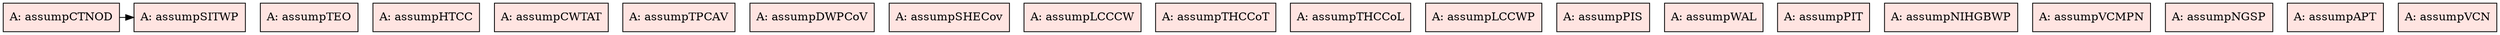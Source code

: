 digraph avsa {
	assumpCTNOD -> assumpSITWP;


	assumpTEO	[shape=box, color=black, style=filled, fillcolor=mistyrose, label="A: assumpTEO"];
	assumpHTCC	[shape=box, color=black, style=filled, fillcolor=mistyrose, label="A: assumpHTCC"];
	assumpCWTAT	[shape=box, color=black, style=filled, fillcolor=mistyrose, label="A: assumpCWTAT"];
	assumpTPCAV	[shape=box, color=black, style=filled, fillcolor=mistyrose, label="A: assumpTPCAV"];
	assumpDWPCoV	[shape=box, color=black, style=filled, fillcolor=mistyrose, label="A: assumpDWPCoV"];
	assumpSHECov	[shape=box, color=black, style=filled, fillcolor=mistyrose, label="A: assumpSHECov"];
	assumpLCCCW	[shape=box, color=black, style=filled, fillcolor=mistyrose, label="A: assumpLCCCW"];
	assumpTHCCoT	[shape=box, color=black, style=filled, fillcolor=mistyrose, label="A: assumpTHCCoT"];
	assumpTHCCoL	[shape=box, color=black, style=filled, fillcolor=mistyrose, label="A: assumpTHCCoL"];
	assumpLCCWP	[shape=box, color=black, style=filled, fillcolor=mistyrose, label="A: assumpLCCWP"];
	assumpCTNOD	[shape=box, color=black, style=filled, fillcolor=mistyrose, label="A: assumpCTNOD"];
	assumpSITWP	[shape=box, color=black, style=filled, fillcolor=mistyrose, label="A: assumpSITWP"];
	assumpPIS	[shape=box, color=black, style=filled, fillcolor=mistyrose, label="A: assumpPIS"];
	assumpWAL	[shape=box, color=black, style=filled, fillcolor=mistyrose, label="A: assumpWAL"];
	assumpPIT	[shape=box, color=black, style=filled, fillcolor=mistyrose, label="A: assumpPIT"];
	assumpNIHGBWP	[shape=box, color=black, style=filled, fillcolor=mistyrose, label="A: assumpNIHGBWP"];
	assumpVCMPN	[shape=box, color=black, style=filled, fillcolor=mistyrose, label="A: assumpVCMPN"];
	assumpNGSP	[shape=box, color=black, style=filled, fillcolor=mistyrose, label="A: assumpNGSP"];
	assumpAPT	[shape=box, color=black, style=filled, fillcolor=mistyrose, label="A: assumpAPT"];
	assumpVCN	[shape=box, color=black, style=filled, fillcolor=mistyrose, label="A: assumpVCN"];

	subgraph A {
	rank="same"
	{assumpTEO, assumpHTCC, assumpCWTAT, assumpTPCAV, assumpDWPCoV, assumpSHECov, assumpLCCCW, assumpTHCCoT, assumpTHCCoL, assumpLCCWP, assumpCTNOD, assumpSITWP, assumpPIS, assumpWAL, assumpPIT, assumpNIHGBWP, assumpVCMPN, assumpNGSP, assumpAPT, assumpVCN}
	}

}

